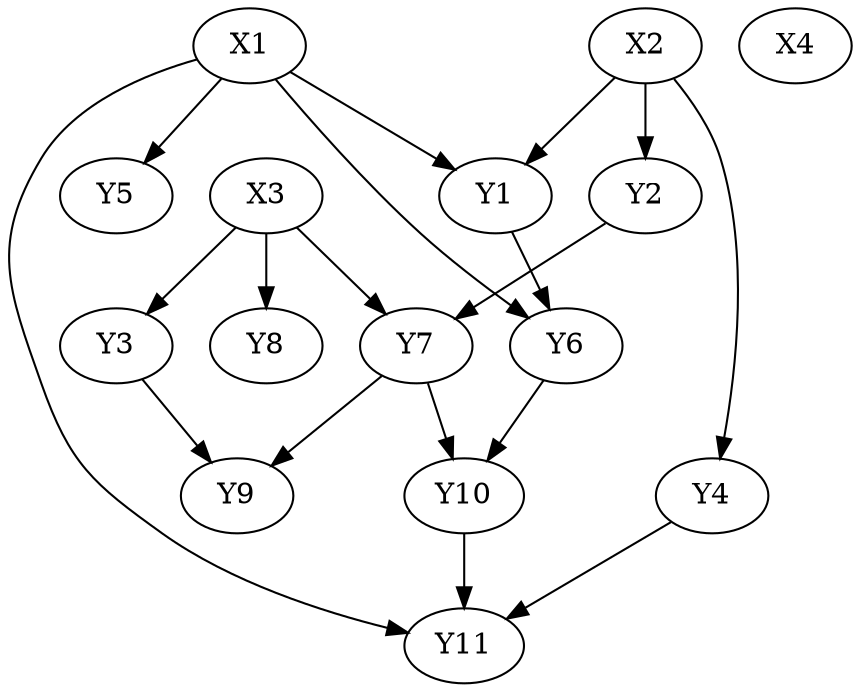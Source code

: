 strict digraph  {
X1;
Y1;
Y5;
Y6;
Y11;
X2;
Y2;
Y4;
X3;
Y3;
Y7;
Y8;
Y9;
Y10;
X4;
X1 -> Y1;
X1 -> Y5;
X1 -> Y6;
X1 -> Y11;
Y1 -> Y6;
Y6 -> Y10;
X2 -> Y1;
X2 -> Y2;
X2 -> Y4;
Y2 -> Y7;
Y4 -> Y11;
X3 -> Y3;
X3 -> Y7;
X3 -> Y8;
Y3 -> Y9;
Y7 -> Y9;
Y7 -> Y10;
Y10 -> Y11;
}

